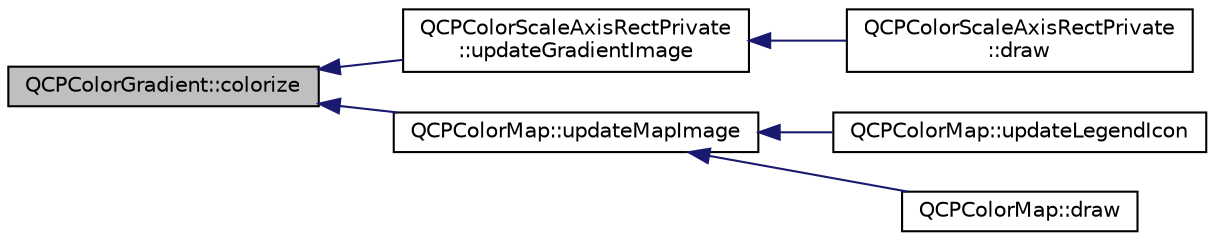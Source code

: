digraph "QCPColorGradient::colorize"
{
  edge [fontname="Helvetica",fontsize="10",labelfontname="Helvetica",labelfontsize="10"];
  node [fontname="Helvetica",fontsize="10",shape=record];
  rankdir="LR";
  Node22 [label="QCPColorGradient::colorize",height=0.2,width=0.4,color="black", fillcolor="grey75", style="filled", fontcolor="black"];
  Node22 -> Node23 [dir="back",color="midnightblue",fontsize="10",style="solid",fontname="Helvetica"];
  Node23 [label="QCPColorScaleAxisRectPrivate\l::updateGradientImage",height=0.2,width=0.4,color="black", fillcolor="white", style="filled",URL="$df/ddc/class_q_c_p_color_scale_axis_rect_private.html#a73754cab312aeaddea1bfcc67cc079ac"];
  Node23 -> Node24 [dir="back",color="midnightblue",fontsize="10",style="solid",fontname="Helvetica"];
  Node24 [label="QCPColorScaleAxisRectPrivate\l::draw",height=0.2,width=0.4,color="black", fillcolor="white", style="filled",URL="$df/ddc/class_q_c_p_color_scale_axis_rect_private.html#adb67bfe9057a9dd9a85f548c274e6d98"];
  Node22 -> Node25 [dir="back",color="midnightblue",fontsize="10",style="solid",fontname="Helvetica"];
  Node25 [label="QCPColorMap::updateMapImage",height=0.2,width=0.4,color="black", fillcolor="white", style="filled",URL="$df/dea/class_q_c_p_color_map.html#a5efcea591bb5486d968af520a4d43c3a"];
  Node25 -> Node26 [dir="back",color="midnightblue",fontsize="10",style="solid",fontname="Helvetica"];
  Node26 [label="QCPColorMap::updateLegendIcon",height=0.2,width=0.4,color="black", fillcolor="white", style="filled",URL="$df/dea/class_q_c_p_color_map.html#a5d8158b62d55fcfeaabcb68ce0083e87"];
  Node25 -> Node27 [dir="back",color="midnightblue",fontsize="10",style="solid",fontname="Helvetica"];
  Node27 [label="QCPColorMap::draw",height=0.2,width=0.4,color="black", fillcolor="white", style="filled",URL="$df/dea/class_q_c_p_color_map.html#a3b0f45a3177be9522d5e9b8cd8ae122d"];
}
